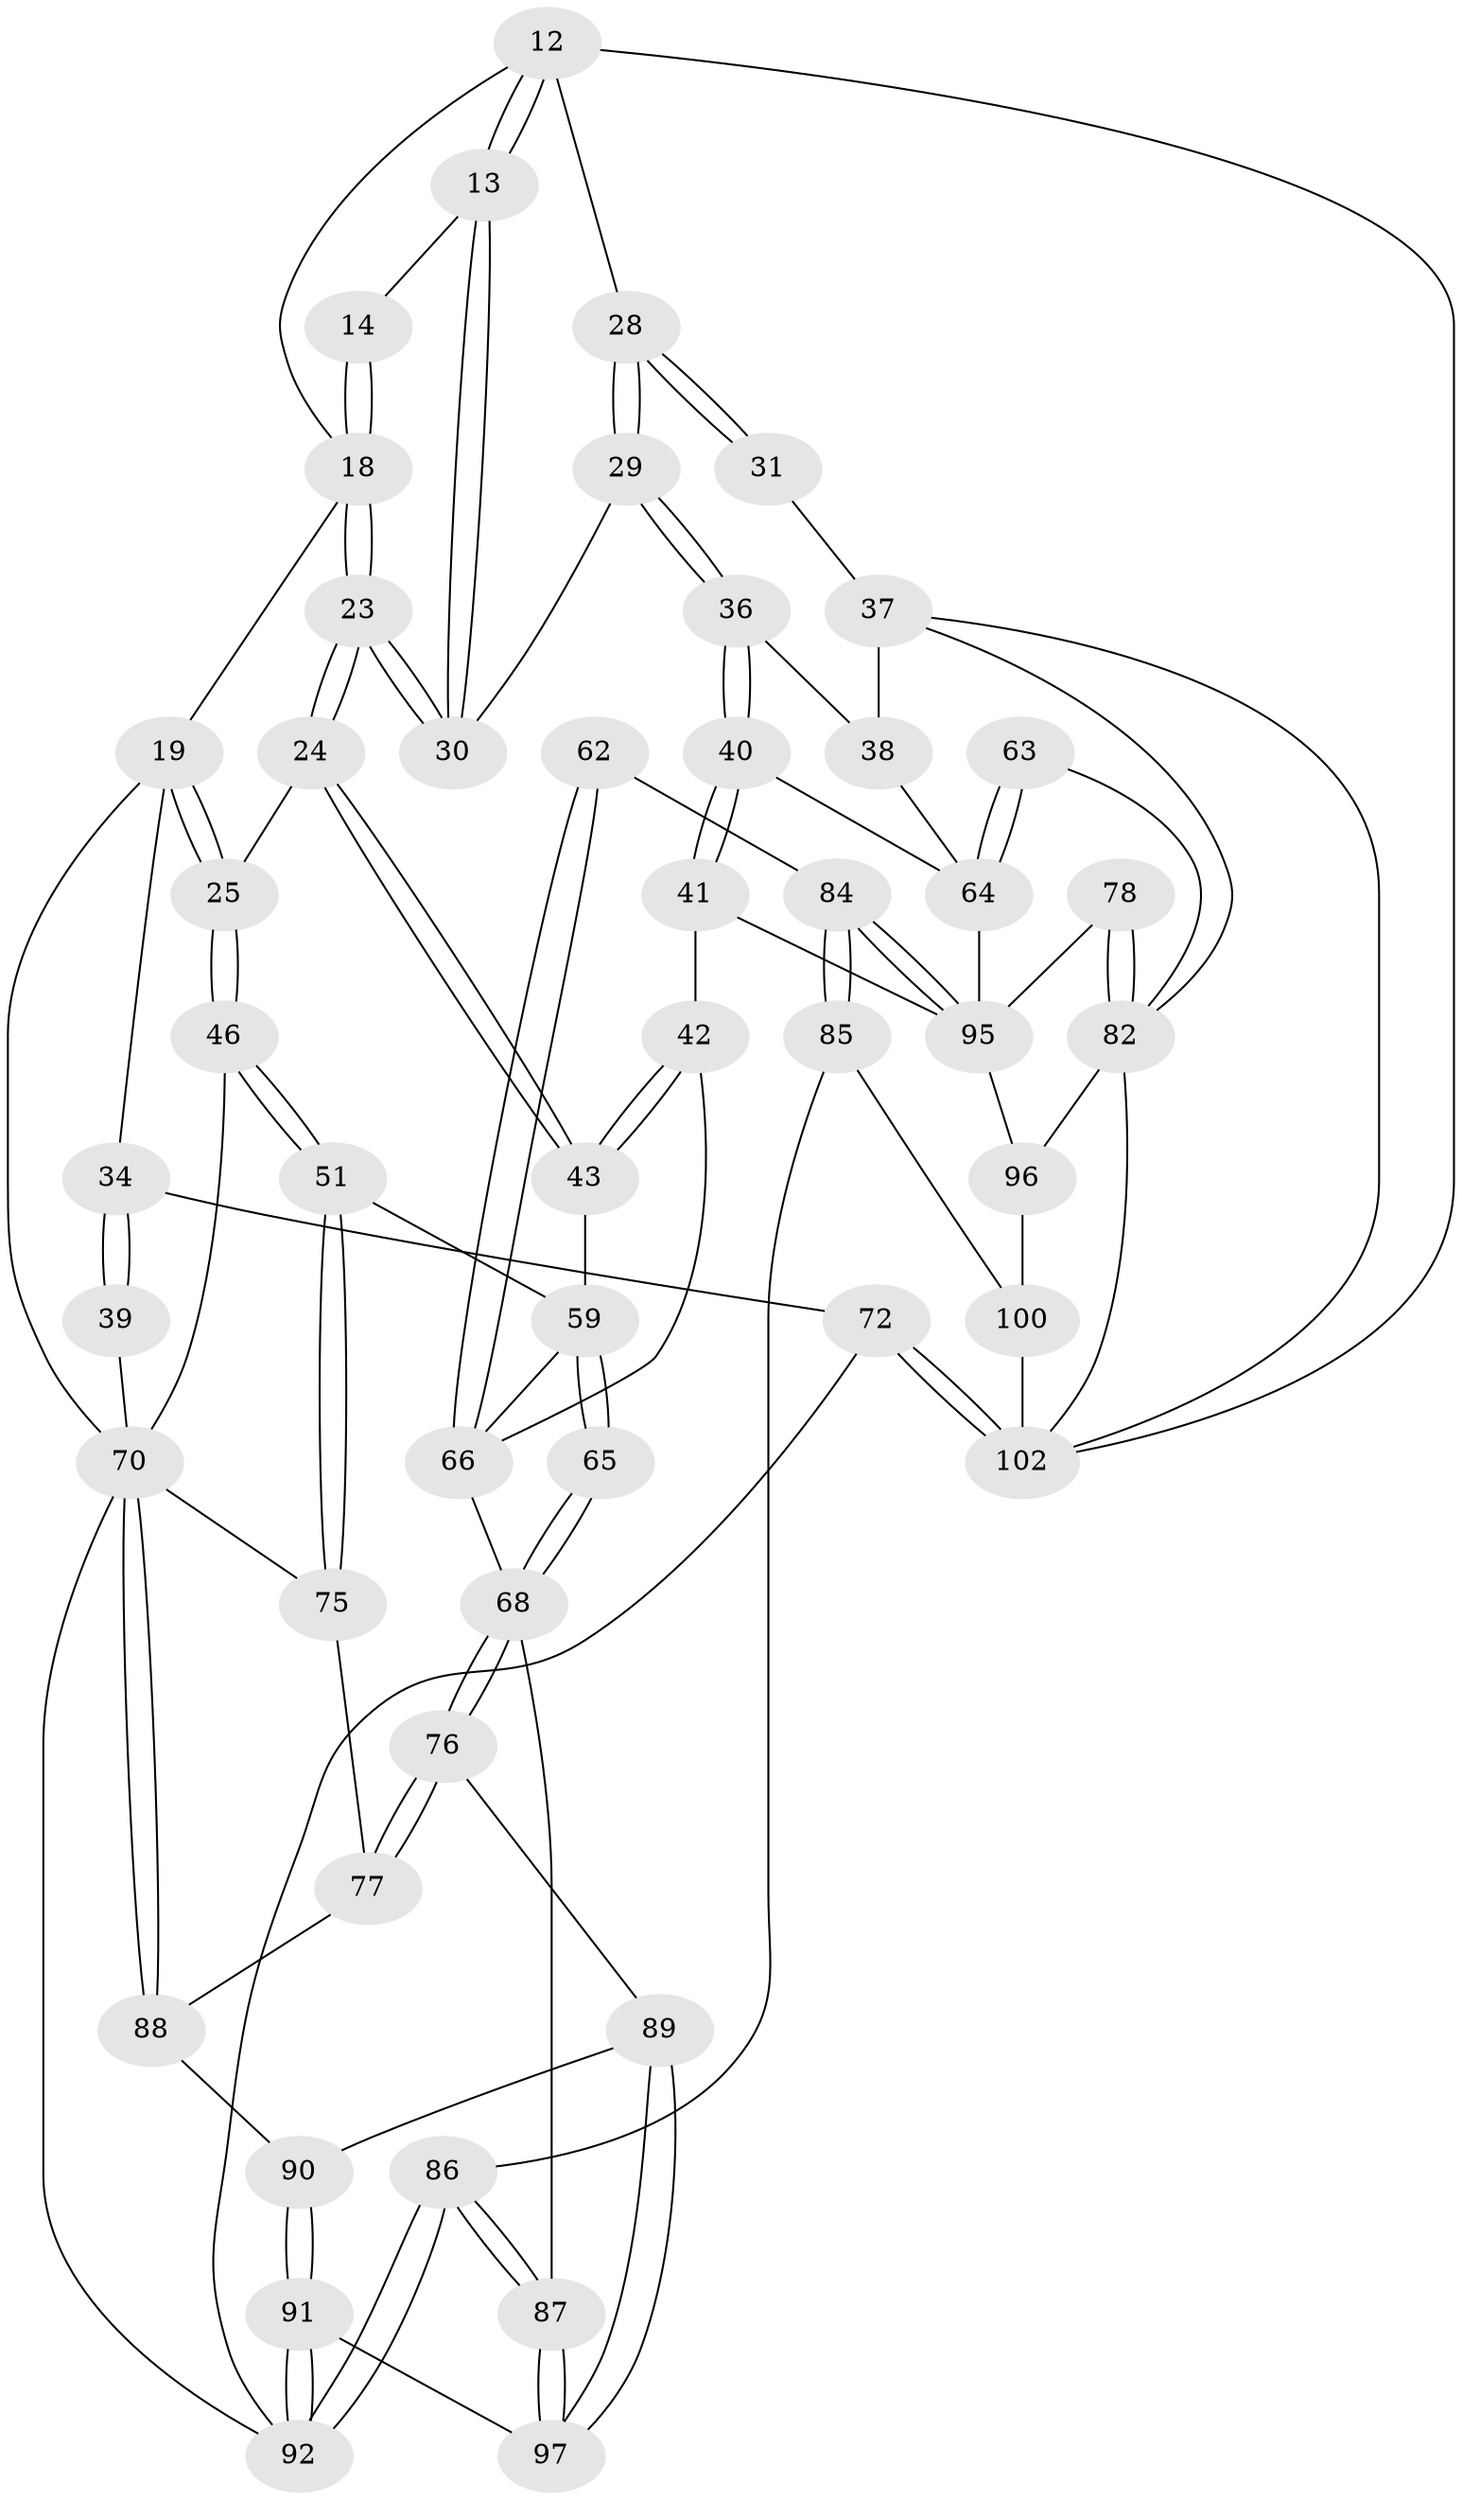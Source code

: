 // original degree distribution, {3: 0.0196078431372549, 4: 0.2647058823529412, 5: 0.47058823529411764, 6: 0.24509803921568626}
// Generated by graph-tools (version 1.1) at 2025/01/03/09/25 05:01:52]
// undirected, 51 vertices, 117 edges
graph export_dot {
graph [start="1"]
  node [color=gray90,style=filled];
  12 [pos="+0.6124743644974295+0.14182916307181856",super="+3"];
  13 [pos="+0.5935691475485305+0.18431961148305742"];
  14 [pos="+0.49678587165488736+0.15183705211737328"];
  18 [pos="+0.41856334506298387+0.3192081161855345",super="+8+7"];
  19 [pos="+0.2765330844311987+0.29356832693566004",super="+9"];
  23 [pos="+0.41786178799476087+0.33052802114850693"];
  24 [pos="+0.41404704613967935+0.3389721547623858"];
  25 [pos="+0.3899203875178123+0.337146479723576"];
  28 [pos="+0.6999309367589621+0.29486494125268137",super="+27+26"];
  29 [pos="+0.6912439915537701+0.3052593537565435"];
  30 [pos="+0.597440384992819+0.20909679937236503"];
  31 [pos="+0.7847337326001206+0.2297098234235836"];
  34 [pos="+0+0",super="+17"];
  36 [pos="+0.6919771166670917+0.33300674682681575"];
  37 [pos="+1+0.31717867460002325",super="+33"];
  38 [pos="+0.8838273344166725+0.41257835206439036",super="+35"];
  39 [pos="+0+0.36043339310898714",super="+21+22"];
  40 [pos="+0.6879331769286046+0.3521944416228959"];
  41 [pos="+0.5379329814085609+0.4144266572363245"];
  42 [pos="+0.49804319730816354+0.409400113412395"];
  43 [pos="+0.42806473558177066+0.3582907415952861"];
  46 [pos="+0.22452025102101064+0.5176314335968103"];
  51 [pos="+0.22964275243165155+0.5342942403367953"];
  59 [pos="+0.3838257610367534+0.5359706611201895",super="+50"];
  62 [pos="+0.4967754380176206+0.6019833672478985"];
  63 [pos="+0.8448477424541272+0.541157340002204"];
  64 [pos="+0.7465071139644759+0.5925890239555006",super="+55+48"];
  65 [pos="+0.29246250770664073+0.5820250504585639"];
  66 [pos="+0.4558267673362407+0.62438413788706",super="+58+57"];
  68 [pos="+0.3560651086717353+0.7173201043809325",super="+67"];
  70 [pos="+0+0.8428467925168854",super="+69+44+20"];
  72 [pos="+0+1",super="+5"];
  75 [pos="+0.16764936768341326+0.5942816871883525"];
  76 [pos="+0.2295819470281514+0.7021576501829937"];
  77 [pos="+0.1624463753324397+0.6216625178584148"];
  78 [pos="+0.9133865177736055+0.6196801706643899"];
  82 [pos="+1+0.7193967031525904",super="+53+54+74"];
  84 [pos="+0.5491649866771556+0.8472111759194395",super="+83"];
  85 [pos="+0.47343571766935705+0.9583938467160612"];
  86 [pos="+0.46084160753632036+0.9434088345005891"];
  87 [pos="+0.40679609885914764+0.8605189180810171"];
  88 [pos="+0.14835615702003302+0.6408854428812856"];
  89 [pos="+0.19396110241579678+0.7215302578430306"];
  90 [pos="+0.15513733526927234+0.7111200925905358"];
  91 [pos="+0+0.84535967086662"];
  92 [pos="+0+0.9025560081193884",super="+71"];
  95 [pos="+0.7358506692572335+0.7351345720925759",super="+80+79+81"];
  96 [pos="+0.7703976479817138+0.7740064239224252",super="+94+93"];
  97 [pos="+0.17670277785003358+0.8176406367149738"];
  100 [pos="+0.8163656196201671+0.8420906485867837",super="+99"];
  102 [pos="+0.5031932263194753+1",super="+101+52"];
  12 -- 13;
  12 -- 13;
  12 -- 28 [weight=2];
  12 -- 18;
  12 -- 102;
  13 -- 14;
  13 -- 30;
  13 -- 30;
  14 -- 18 [weight=2];
  14 -- 18;
  18 -- 23;
  18 -- 23;
  18 -- 19;
  19 -- 25;
  19 -- 25;
  19 -- 34;
  19 -- 70;
  23 -- 24;
  23 -- 24;
  23 -- 30;
  23 -- 30;
  24 -- 25;
  24 -- 43;
  24 -- 43;
  25 -- 46;
  25 -- 46;
  28 -- 29;
  28 -- 29;
  28 -- 31 [weight=2];
  28 -- 31;
  29 -- 30;
  29 -- 36;
  29 -- 36;
  31 -- 37;
  34 -- 39 [weight=3];
  34 -- 39;
  34 -- 72 [weight=2];
  36 -- 40;
  36 -- 40;
  36 -- 38;
  37 -- 38 [weight=2];
  37 -- 82;
  37 -- 102;
  38 -- 64;
  39 -- 70 [weight=2];
  40 -- 41;
  40 -- 41;
  40 -- 64;
  41 -- 42;
  41 -- 95;
  42 -- 43;
  42 -- 43;
  42 -- 66;
  43 -- 59;
  46 -- 51;
  46 -- 51;
  46 -- 70;
  51 -- 75;
  51 -- 75;
  51 -- 59;
  59 -- 65 [weight=2];
  59 -- 65;
  59 -- 66;
  62 -- 66 [weight=2];
  62 -- 66;
  62 -- 84;
  63 -- 64 [weight=2];
  63 -- 64;
  63 -- 82;
  64 -- 95 [weight=2];
  65 -- 68;
  65 -- 68;
  66 -- 68;
  68 -- 76;
  68 -- 76;
  68 -- 87;
  70 -- 88;
  70 -- 88;
  70 -- 75;
  70 -- 92;
  72 -- 102 [weight=3];
  72 -- 102;
  72 -- 92;
  75 -- 77;
  76 -- 77;
  76 -- 77;
  76 -- 89;
  77 -- 88;
  78 -- 82 [weight=2];
  78 -- 82;
  78 -- 95;
  82 -- 96;
  82 -- 102;
  84 -- 85;
  84 -- 85;
  84 -- 95 [weight=3];
  84 -- 95;
  85 -- 86;
  85 -- 100;
  86 -- 87;
  86 -- 87;
  86 -- 92;
  86 -- 92;
  87 -- 97;
  87 -- 97;
  88 -- 90;
  89 -- 90;
  89 -- 97;
  89 -- 97;
  90 -- 91;
  90 -- 91;
  91 -- 92;
  91 -- 92;
  91 -- 97;
  95 -- 96 [weight=2];
  96 -- 100 [weight=2];
  100 -- 102 [weight=2];
}
